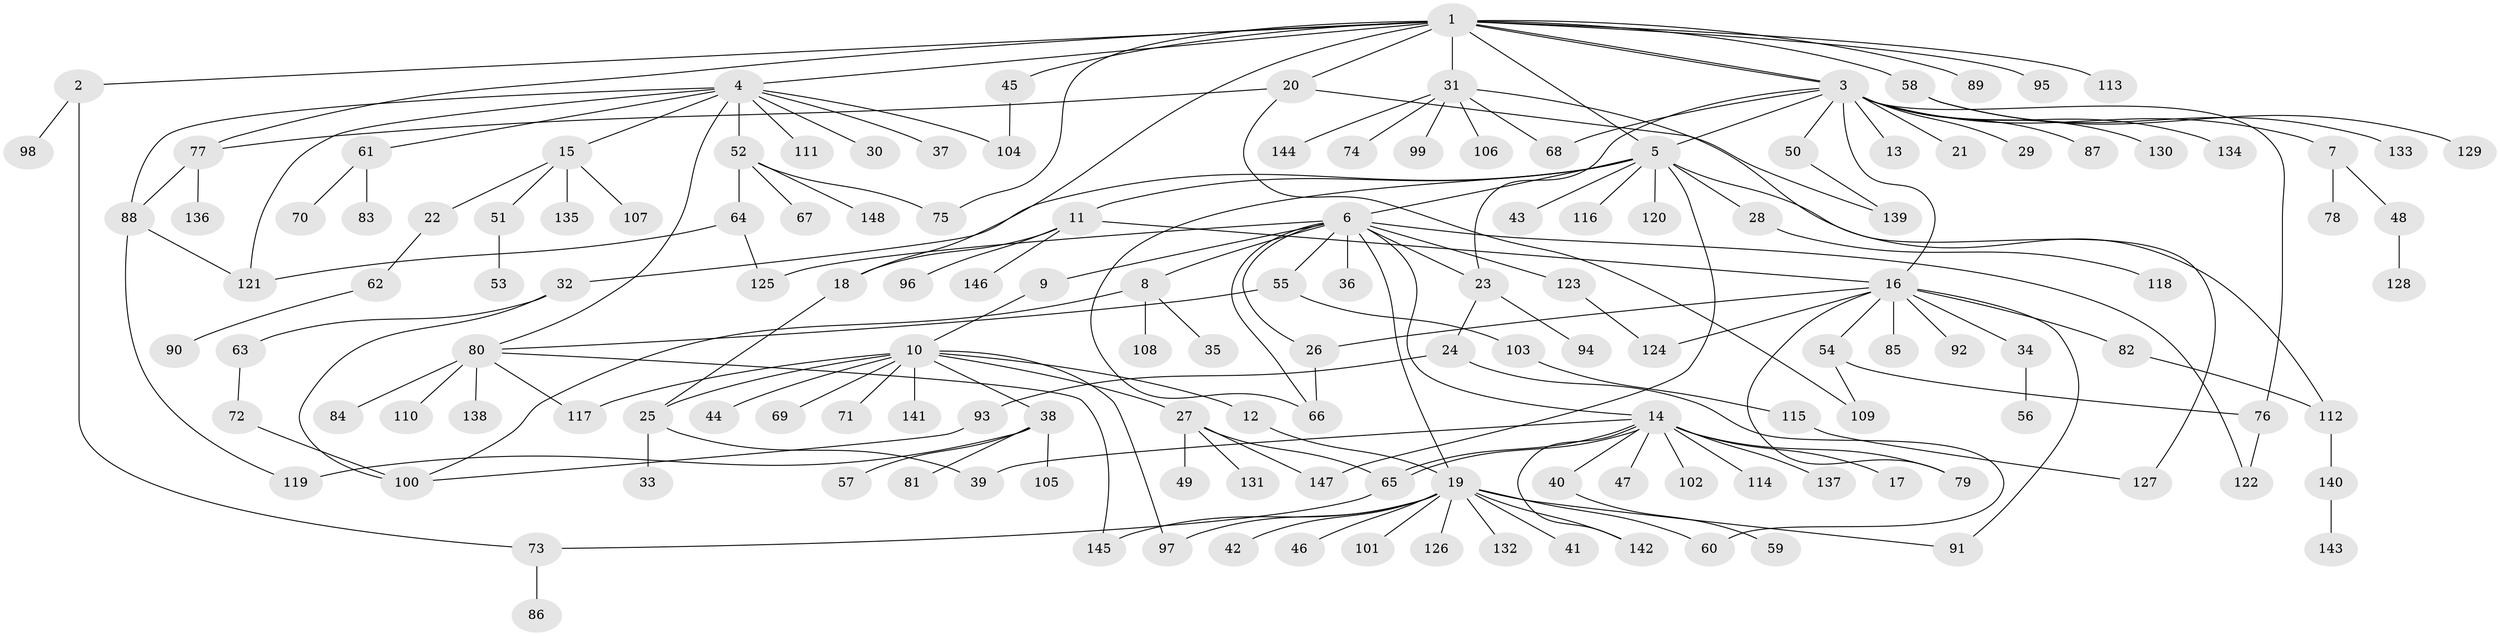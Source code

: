 // Generated by graph-tools (version 1.1) at 2025/01/03/09/25 03:01:40]
// undirected, 148 vertices, 189 edges
graph export_dot {
graph [start="1"]
  node [color=gray90,style=filled];
  1;
  2;
  3;
  4;
  5;
  6;
  7;
  8;
  9;
  10;
  11;
  12;
  13;
  14;
  15;
  16;
  17;
  18;
  19;
  20;
  21;
  22;
  23;
  24;
  25;
  26;
  27;
  28;
  29;
  30;
  31;
  32;
  33;
  34;
  35;
  36;
  37;
  38;
  39;
  40;
  41;
  42;
  43;
  44;
  45;
  46;
  47;
  48;
  49;
  50;
  51;
  52;
  53;
  54;
  55;
  56;
  57;
  58;
  59;
  60;
  61;
  62;
  63;
  64;
  65;
  66;
  67;
  68;
  69;
  70;
  71;
  72;
  73;
  74;
  75;
  76;
  77;
  78;
  79;
  80;
  81;
  82;
  83;
  84;
  85;
  86;
  87;
  88;
  89;
  90;
  91;
  92;
  93;
  94;
  95;
  96;
  97;
  98;
  99;
  100;
  101;
  102;
  103;
  104;
  105;
  106;
  107;
  108;
  109;
  110;
  111;
  112;
  113;
  114;
  115;
  116;
  117;
  118;
  119;
  120;
  121;
  122;
  123;
  124;
  125;
  126;
  127;
  128;
  129;
  130;
  131;
  132;
  133;
  134;
  135;
  136;
  137;
  138;
  139;
  140;
  141;
  142;
  143;
  144;
  145;
  146;
  147;
  148;
  1 -- 2;
  1 -- 3;
  1 -- 3;
  1 -- 4;
  1 -- 5;
  1 -- 18;
  1 -- 20;
  1 -- 31;
  1 -- 45;
  1 -- 58;
  1 -- 75;
  1 -- 77;
  1 -- 89;
  1 -- 95;
  1 -- 113;
  2 -- 73;
  2 -- 98;
  3 -- 5;
  3 -- 7;
  3 -- 13;
  3 -- 16;
  3 -- 21;
  3 -- 23;
  3 -- 29;
  3 -- 50;
  3 -- 68;
  3 -- 76;
  3 -- 87;
  3 -- 130;
  3 -- 134;
  4 -- 15;
  4 -- 30;
  4 -- 37;
  4 -- 52;
  4 -- 61;
  4 -- 80;
  4 -- 88;
  4 -- 104;
  4 -- 111;
  4 -- 121;
  5 -- 6;
  5 -- 11;
  5 -- 28;
  5 -- 32;
  5 -- 43;
  5 -- 66;
  5 -- 112;
  5 -- 116;
  5 -- 120;
  5 -- 147;
  6 -- 8;
  6 -- 9;
  6 -- 14;
  6 -- 19;
  6 -- 23;
  6 -- 26;
  6 -- 36;
  6 -- 55;
  6 -- 66;
  6 -- 122;
  6 -- 123;
  6 -- 125;
  7 -- 48;
  7 -- 78;
  8 -- 35;
  8 -- 100;
  8 -- 108;
  9 -- 10;
  10 -- 12;
  10 -- 25;
  10 -- 27;
  10 -- 38;
  10 -- 44;
  10 -- 69;
  10 -- 71;
  10 -- 97;
  10 -- 117;
  10 -- 141;
  11 -- 16;
  11 -- 18;
  11 -- 96;
  11 -- 146;
  12 -- 19;
  14 -- 17;
  14 -- 39;
  14 -- 40;
  14 -- 47;
  14 -- 65;
  14 -- 65;
  14 -- 79;
  14 -- 102;
  14 -- 114;
  14 -- 137;
  14 -- 142;
  15 -- 22;
  15 -- 51;
  15 -- 107;
  15 -- 135;
  16 -- 26;
  16 -- 34;
  16 -- 54;
  16 -- 79;
  16 -- 82;
  16 -- 85;
  16 -- 91;
  16 -- 92;
  16 -- 124;
  18 -- 25;
  19 -- 41;
  19 -- 42;
  19 -- 46;
  19 -- 60;
  19 -- 91;
  19 -- 97;
  19 -- 101;
  19 -- 126;
  19 -- 132;
  19 -- 142;
  19 -- 145;
  20 -- 77;
  20 -- 109;
  20 -- 139;
  22 -- 62;
  23 -- 24;
  23 -- 94;
  24 -- 60;
  24 -- 93;
  25 -- 33;
  25 -- 39;
  26 -- 66;
  27 -- 49;
  27 -- 65;
  27 -- 131;
  27 -- 147;
  28 -- 118;
  31 -- 68;
  31 -- 74;
  31 -- 99;
  31 -- 106;
  31 -- 127;
  31 -- 144;
  32 -- 63;
  32 -- 100;
  34 -- 56;
  38 -- 57;
  38 -- 81;
  38 -- 105;
  38 -- 119;
  40 -- 59;
  45 -- 104;
  48 -- 128;
  50 -- 139;
  51 -- 53;
  52 -- 64;
  52 -- 67;
  52 -- 75;
  52 -- 148;
  54 -- 76;
  54 -- 109;
  55 -- 80;
  55 -- 103;
  58 -- 129;
  58 -- 133;
  61 -- 70;
  61 -- 83;
  62 -- 90;
  63 -- 72;
  64 -- 121;
  64 -- 125;
  65 -- 73;
  72 -- 100;
  73 -- 86;
  76 -- 122;
  77 -- 88;
  77 -- 136;
  80 -- 84;
  80 -- 110;
  80 -- 117;
  80 -- 138;
  80 -- 145;
  82 -- 112;
  88 -- 119;
  88 -- 121;
  93 -- 100;
  103 -- 115;
  112 -- 140;
  115 -- 127;
  123 -- 124;
  140 -- 143;
}
